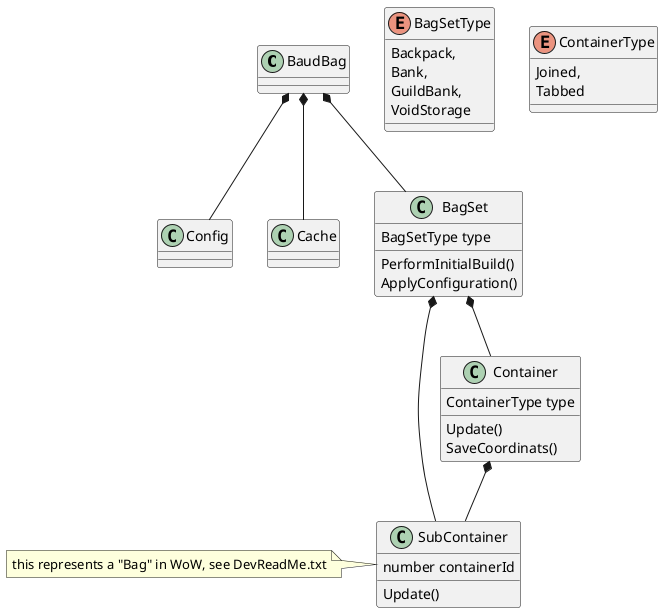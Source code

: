 @startuml
class BaudBag
class Config
class Cache

enum BagSetType {
    Backpack,
    Bank,
    GuildBank,
    VoidStorage
}

class BagSet {
    BagSetType type
    PerformInitialBuild()
    ApplyConfiguration()
}

enum ContainerType {
    Joined,
    Tabbed
}

class Container {
    ContainerType type
    Update()
    SaveCoordinats()
}
class SubContainer{
    number containerId
    Update()
}

note left of SubContainer : this represents a "Bag" in WoW, see DevReadMe.txt

BaudBag *-- Config
BaudBag *-- Cache
BaudBag *-- BagSet

BagSet *-- Container
BagSet *-- SubContainer
Container *-- SubContainer
@enduml